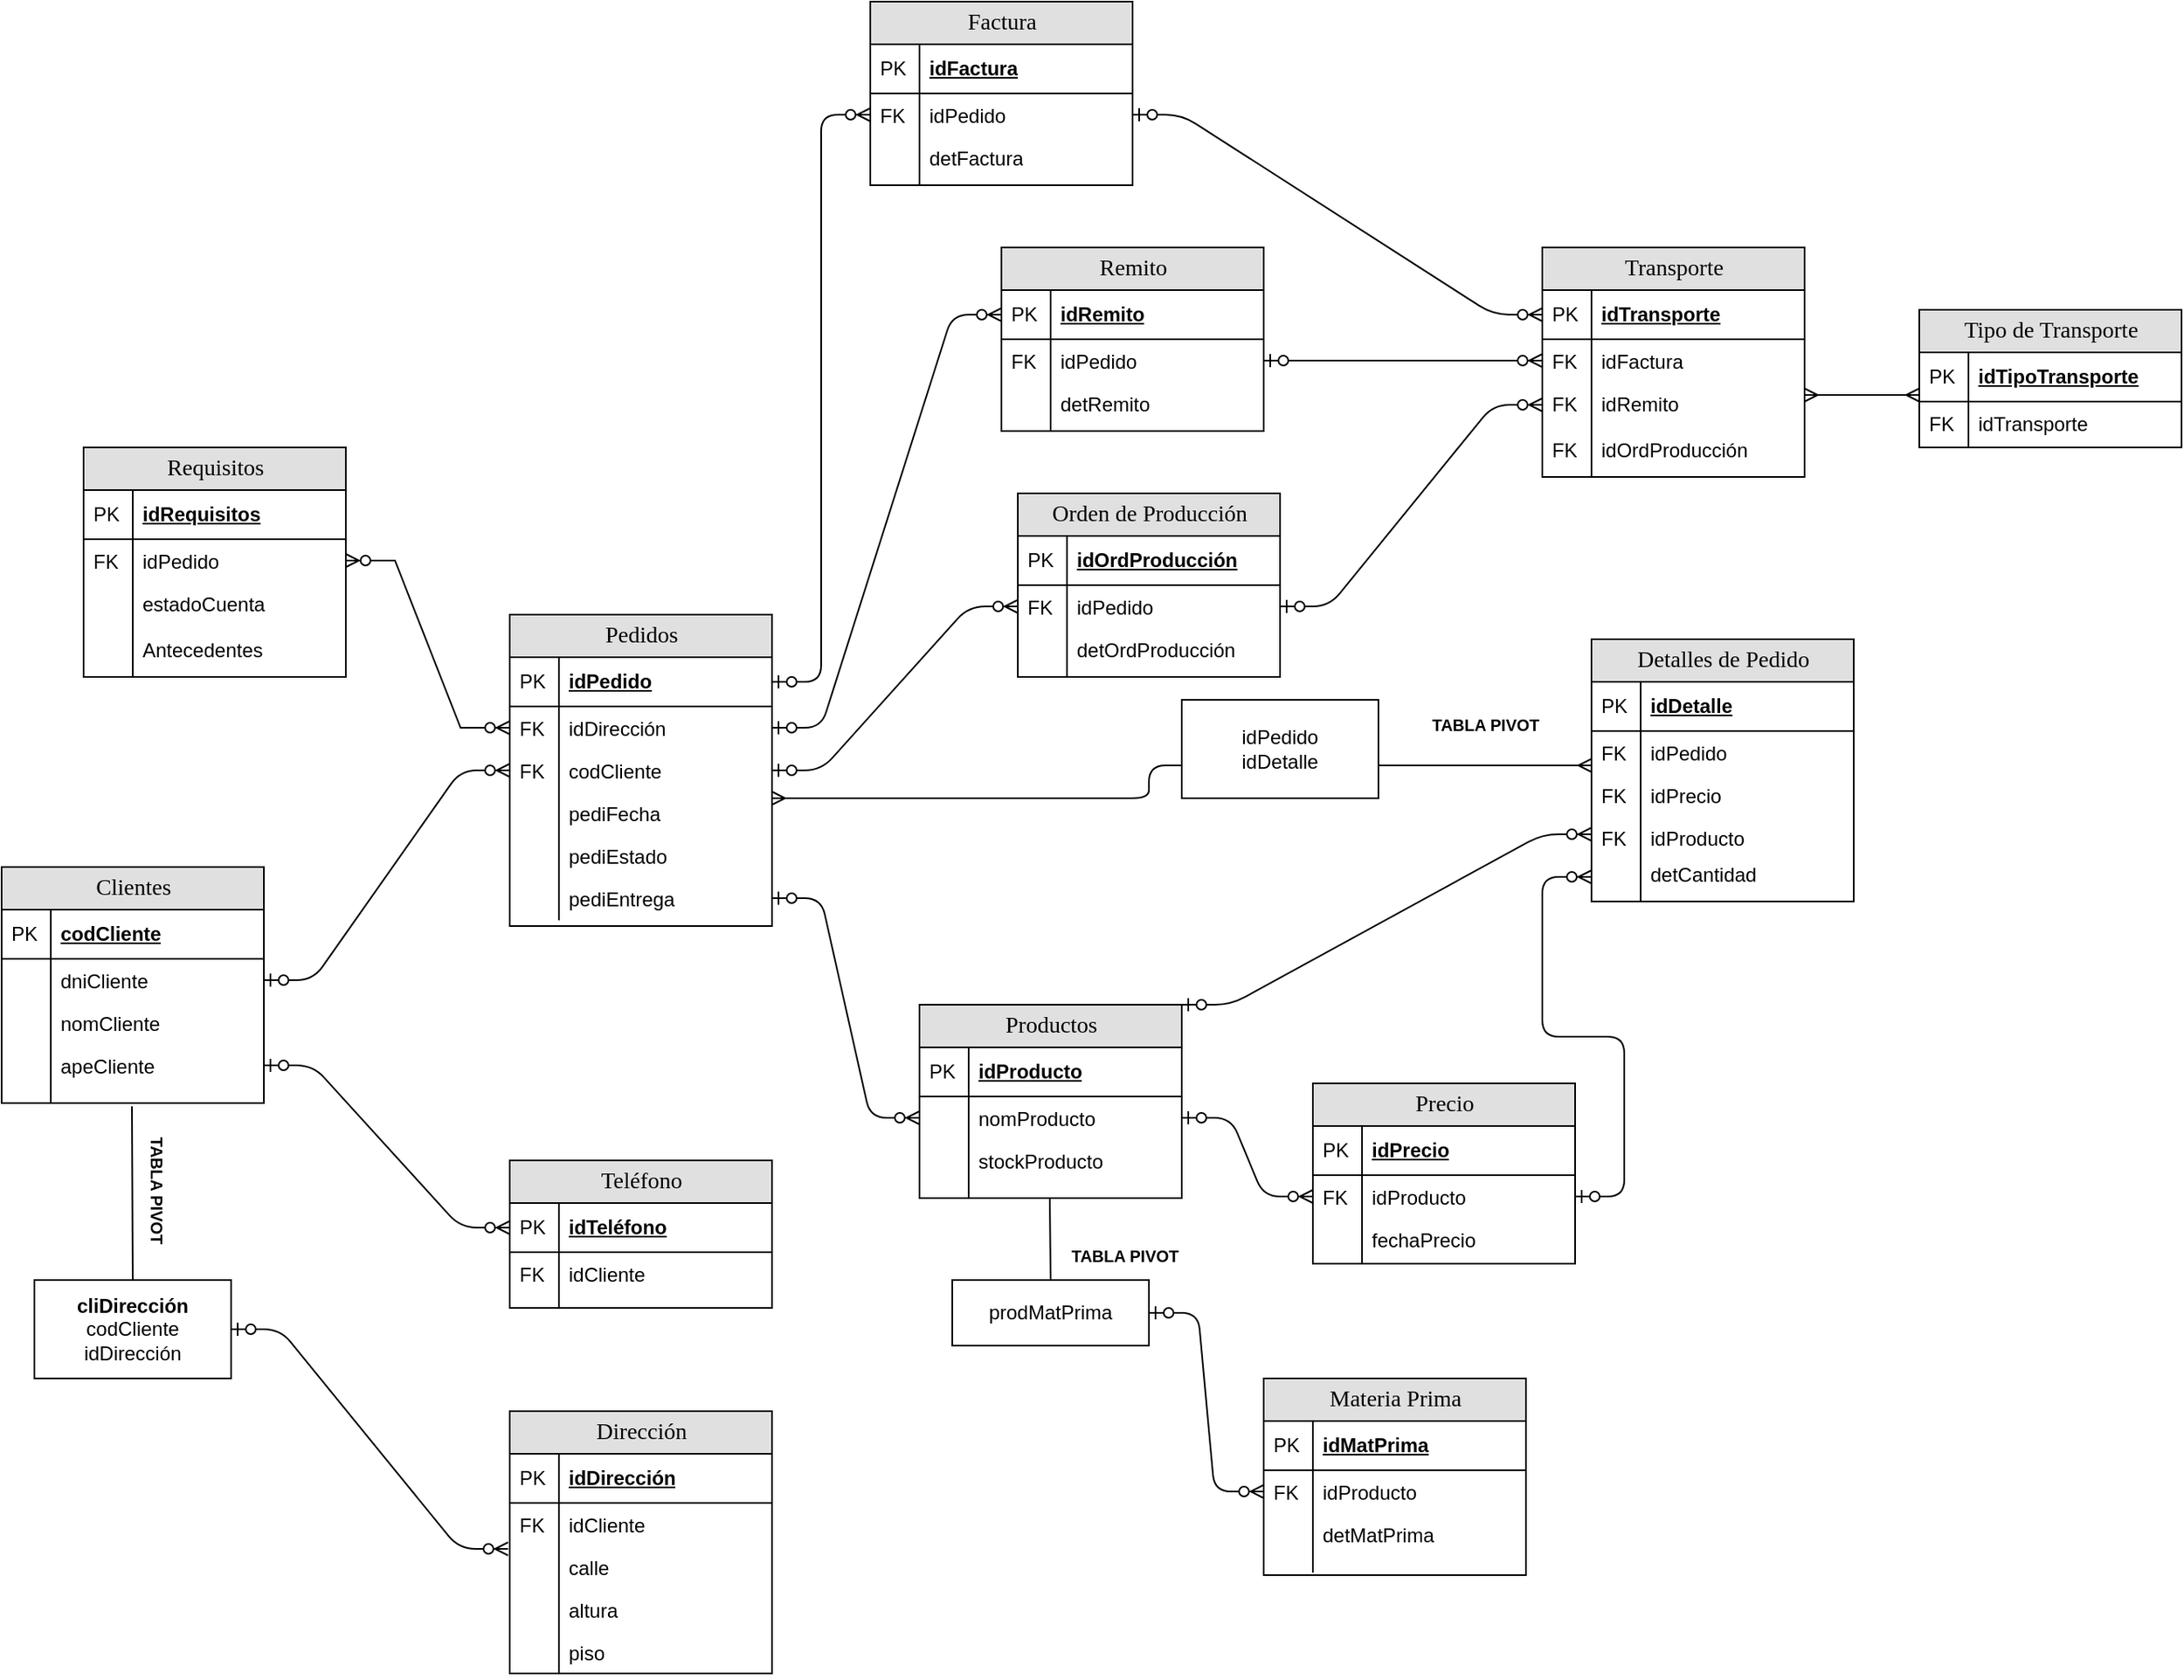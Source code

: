 <mxfile version="24.4.4" type="github">
  <diagram name="Page-1" id="e56a1550-8fbb-45ad-956c-1786394a9013">
    <mxGraphModel dx="1341" dy="1562" grid="1" gridSize="10" guides="1" tooltips="1" connect="1" arrows="1" fold="1" page="1" pageScale="1" pageWidth="1100" pageHeight="850" background="none" math="0" shadow="0">
      <root>
        <mxCell id="0" />
        <mxCell id="1" parent="0" />
        <mxCell id="2e49270ec7c68f3f-8" value="Detalles de Pedido" style="swimlane;html=1;fontStyle=0;childLayout=stackLayout;horizontal=1;startSize=26;fillColor=#e0e0e0;horizontalStack=0;resizeParent=1;resizeLast=0;collapsible=1;marginBottom=0;swimlaneFillColor=#ffffff;align=center;rounded=0;shadow=0;comic=0;labelBackgroundColor=none;strokeWidth=1;fontFamily=Verdana;fontSize=14;swimlaneLine=1;" parent="1" vertex="1">
          <mxGeometry x="1000" y="219" width="160" height="160" as="geometry" />
        </mxCell>
        <mxCell id="2e49270ec7c68f3f-9" value="idDetalle" style="shape=partialRectangle;top=0;left=0;right=0;bottom=1;html=1;align=left;verticalAlign=middle;fillColor=none;spacingLeft=34;spacingRight=4;whiteSpace=wrap;overflow=hidden;rotatable=0;points=[[0,0.5],[1,0.5]];portConstraint=eastwest;dropTarget=0;fontStyle=5;" parent="2e49270ec7c68f3f-8" vertex="1">
          <mxGeometry y="26" width="160" height="30" as="geometry" />
        </mxCell>
        <mxCell id="2e49270ec7c68f3f-10" value="PK" style="shape=partialRectangle;top=0;left=0;bottom=0;html=1;fillColor=none;align=left;verticalAlign=middle;spacingLeft=4;spacingRight=4;whiteSpace=wrap;overflow=hidden;rotatable=0;points=[];portConstraint=eastwest;part=1;" parent="2e49270ec7c68f3f-9" vertex="1" connectable="0">
          <mxGeometry width="30" height="30" as="geometry" />
        </mxCell>
        <mxCell id="2e49270ec7c68f3f-11" value="idPedido" style="shape=partialRectangle;top=0;left=0;right=0;bottom=0;html=1;align=left;verticalAlign=top;fillColor=none;spacingLeft=34;spacingRight=4;whiteSpace=wrap;overflow=hidden;rotatable=0;points=[[0,0.5],[1,0.5]];portConstraint=eastwest;dropTarget=0;" parent="2e49270ec7c68f3f-8" vertex="1">
          <mxGeometry y="56" width="160" height="26" as="geometry" />
        </mxCell>
        <mxCell id="2e49270ec7c68f3f-12" value="FK" style="shape=partialRectangle;top=0;left=0;bottom=0;html=1;fillColor=none;align=left;verticalAlign=top;spacingLeft=4;spacingRight=4;whiteSpace=wrap;overflow=hidden;rotatable=0;points=[];portConstraint=eastwest;part=1;" parent="2e49270ec7c68f3f-11" vertex="1" connectable="0">
          <mxGeometry width="30" height="26" as="geometry" />
        </mxCell>
        <mxCell id="2e49270ec7c68f3f-13" value="idPrecio" style="shape=partialRectangle;top=0;left=0;right=0;bottom=0;html=1;align=left;verticalAlign=top;fillColor=none;spacingLeft=34;spacingRight=4;whiteSpace=wrap;overflow=hidden;rotatable=0;points=[[0,0.5],[1,0.5]];portConstraint=eastwest;dropTarget=0;" parent="2e49270ec7c68f3f-8" vertex="1">
          <mxGeometry y="82" width="160" height="26" as="geometry" />
        </mxCell>
        <mxCell id="2e49270ec7c68f3f-14" value="FK" style="shape=partialRectangle;top=0;left=0;bottom=0;html=1;fillColor=none;align=left;verticalAlign=top;spacingLeft=4;spacingRight=4;whiteSpace=wrap;overflow=hidden;rotatable=0;points=[];portConstraint=eastwest;part=1;" parent="2e49270ec7c68f3f-13" vertex="1" connectable="0">
          <mxGeometry width="30" height="26" as="geometry" />
        </mxCell>
        <mxCell id="2e49270ec7c68f3f-15" value="idProducto" style="shape=partialRectangle;top=0;left=0;right=0;bottom=0;html=1;align=left;verticalAlign=top;fillColor=none;spacingLeft=34;spacingRight=4;whiteSpace=wrap;overflow=hidden;rotatable=0;points=[[0,0.5],[1,0.5]];portConstraint=eastwest;dropTarget=0;" parent="2e49270ec7c68f3f-8" vertex="1">
          <mxGeometry y="108" width="160" height="22" as="geometry" />
        </mxCell>
        <mxCell id="2e49270ec7c68f3f-16" value="FK" style="shape=partialRectangle;top=0;left=0;bottom=0;html=1;fillColor=none;align=left;verticalAlign=top;spacingLeft=4;spacingRight=4;whiteSpace=wrap;overflow=hidden;rotatable=0;points=[];portConstraint=eastwest;part=1;" parent="2e49270ec7c68f3f-15" vertex="1" connectable="0">
          <mxGeometry width="30" height="22" as="geometry" />
        </mxCell>
        <mxCell id="2e49270ec7c68f3f-17" value="detCantidad" style="shape=partialRectangle;top=0;left=0;right=0;bottom=0;html=1;align=left;verticalAlign=top;fillColor=none;spacingLeft=34;spacingRight=4;whiteSpace=wrap;overflow=hidden;rotatable=0;points=[[0,0.5],[1,0.5]];portConstraint=eastwest;dropTarget=0;" parent="2e49270ec7c68f3f-8" vertex="1">
          <mxGeometry y="130" width="160" height="30" as="geometry" />
        </mxCell>
        <mxCell id="2e49270ec7c68f3f-18" value="" style="shape=partialRectangle;top=0;left=0;bottom=0;html=1;fillColor=none;align=left;verticalAlign=top;spacingLeft=4;spacingRight=4;whiteSpace=wrap;overflow=hidden;rotatable=0;points=[];portConstraint=eastwest;part=1;" parent="2e49270ec7c68f3f-17" vertex="1" connectable="0">
          <mxGeometry width="30" height="30" as="geometry" />
        </mxCell>
        <mxCell id="2e49270ec7c68f3f-19" value="Materia Prima" style="swimlane;html=1;fontStyle=0;childLayout=stackLayout;horizontal=1;startSize=26;fillColor=#e0e0e0;horizontalStack=0;resizeParent=1;resizeLast=0;collapsible=1;marginBottom=0;swimlaneFillColor=#ffffff;align=center;rounded=0;shadow=0;comic=0;labelBackgroundColor=none;strokeWidth=1;fontFamily=Verdana;fontSize=14" parent="1" vertex="1">
          <mxGeometry x="800" y="670" width="160" height="120" as="geometry" />
        </mxCell>
        <mxCell id="2e49270ec7c68f3f-20" value="idMatPrima" style="shape=partialRectangle;top=0;left=0;right=0;bottom=1;html=1;align=left;verticalAlign=middle;fillColor=none;spacingLeft=34;spacingRight=4;whiteSpace=wrap;overflow=hidden;rotatable=0;points=[[0,0.5],[1,0.5]];portConstraint=eastwest;dropTarget=0;fontStyle=5;" parent="2e49270ec7c68f3f-19" vertex="1">
          <mxGeometry y="26" width="160" height="30" as="geometry" />
        </mxCell>
        <mxCell id="2e49270ec7c68f3f-21" value="PK" style="shape=partialRectangle;top=0;left=0;bottom=0;html=1;fillColor=none;align=left;verticalAlign=middle;spacingLeft=4;spacingRight=4;whiteSpace=wrap;overflow=hidden;rotatable=0;points=[];portConstraint=eastwest;part=1;" parent="2e49270ec7c68f3f-20" vertex="1" connectable="0">
          <mxGeometry width="30" height="30" as="geometry" />
        </mxCell>
        <mxCell id="2e49270ec7c68f3f-22" value="idProducto" style="shape=partialRectangle;top=0;left=0;right=0;bottom=0;html=1;align=left;verticalAlign=top;fillColor=none;spacingLeft=34;spacingRight=4;whiteSpace=wrap;overflow=hidden;rotatable=0;points=[[0,0.5],[1,0.5]];portConstraint=eastwest;dropTarget=0;" parent="2e49270ec7c68f3f-19" vertex="1">
          <mxGeometry y="56" width="160" height="26" as="geometry" />
        </mxCell>
        <mxCell id="2e49270ec7c68f3f-23" value="FK" style="shape=partialRectangle;top=0;left=0;bottom=0;html=1;fillColor=none;align=left;verticalAlign=top;spacingLeft=4;spacingRight=4;whiteSpace=wrap;overflow=hidden;rotatable=0;points=[];portConstraint=eastwest;part=1;" parent="2e49270ec7c68f3f-22" vertex="1" connectable="0">
          <mxGeometry width="30" height="26" as="geometry" />
        </mxCell>
        <mxCell id="2e49270ec7c68f3f-24" value="detMatPrima" style="shape=partialRectangle;top=0;left=0;right=0;bottom=0;html=1;align=left;verticalAlign=top;fillColor=none;spacingLeft=34;spacingRight=4;whiteSpace=wrap;overflow=hidden;rotatable=0;points=[[0,0.5],[1,0.5]];portConstraint=eastwest;dropTarget=0;" parent="2e49270ec7c68f3f-19" vertex="1">
          <mxGeometry y="82" width="160" height="26" as="geometry" />
        </mxCell>
        <mxCell id="2e49270ec7c68f3f-25" value="" style="shape=partialRectangle;top=0;left=0;bottom=0;html=1;fillColor=none;align=left;verticalAlign=top;spacingLeft=4;spacingRight=4;whiteSpace=wrap;overflow=hidden;rotatable=0;points=[];portConstraint=eastwest;part=1;" parent="2e49270ec7c68f3f-24" vertex="1" connectable="0">
          <mxGeometry width="30" height="26" as="geometry" />
        </mxCell>
        <mxCell id="2e49270ec7c68f3f-28" value="" style="shape=partialRectangle;top=0;left=0;right=0;bottom=0;html=1;align=left;verticalAlign=top;fillColor=none;spacingLeft=34;spacingRight=4;whiteSpace=wrap;overflow=hidden;rotatable=0;points=[[0,0.5],[1,0.5]];portConstraint=eastwest;dropTarget=0;" parent="2e49270ec7c68f3f-19" vertex="1">
          <mxGeometry y="108" width="160" height="10" as="geometry" />
        </mxCell>
        <mxCell id="2e49270ec7c68f3f-29" value="" style="shape=partialRectangle;top=0;left=0;bottom=0;html=1;fillColor=none;align=left;verticalAlign=top;spacingLeft=4;spacingRight=4;whiteSpace=wrap;overflow=hidden;rotatable=0;points=[];portConstraint=eastwest;part=1;" parent="2e49270ec7c68f3f-28" vertex="1" connectable="0">
          <mxGeometry width="30" height="10" as="geometry" />
        </mxCell>
        <mxCell id="2e49270ec7c68f3f-30" value="Productos" style="swimlane;html=1;fontStyle=0;childLayout=stackLayout;horizontal=1;startSize=26;fillColor=#e0e0e0;horizontalStack=0;resizeParent=1;resizeLast=0;collapsible=1;marginBottom=0;swimlaneFillColor=#ffffff;align=center;rounded=0;shadow=0;comic=0;labelBackgroundColor=none;strokeWidth=1;fontFamily=Verdana;fontSize=14" parent="1" vertex="1">
          <mxGeometry x="590" y="442" width="160" height="118" as="geometry" />
        </mxCell>
        <mxCell id="2e49270ec7c68f3f-31" value="idProducto" style="shape=partialRectangle;top=0;left=0;right=0;bottom=1;html=1;align=left;verticalAlign=middle;fillColor=none;spacingLeft=34;spacingRight=4;whiteSpace=wrap;overflow=hidden;rotatable=0;points=[[0,0.5],[1,0.5]];portConstraint=eastwest;dropTarget=0;fontStyle=5;" parent="2e49270ec7c68f3f-30" vertex="1">
          <mxGeometry y="26" width="160" height="30" as="geometry" />
        </mxCell>
        <mxCell id="2e49270ec7c68f3f-32" value="PK" style="shape=partialRectangle;top=0;left=0;bottom=0;html=1;fillColor=none;align=left;verticalAlign=middle;spacingLeft=4;spacingRight=4;whiteSpace=wrap;overflow=hidden;rotatable=0;points=[];portConstraint=eastwest;part=1;" parent="2e49270ec7c68f3f-31" vertex="1" connectable="0">
          <mxGeometry width="30" height="30" as="geometry" />
        </mxCell>
        <mxCell id="2e49270ec7c68f3f-33" value="nomProducto" style="shape=partialRectangle;top=0;left=0;right=0;bottom=0;html=1;align=left;verticalAlign=top;fillColor=none;spacingLeft=34;spacingRight=4;whiteSpace=wrap;overflow=hidden;rotatable=0;points=[[0,0.5],[1,0.5]];portConstraint=eastwest;dropTarget=0;" parent="2e49270ec7c68f3f-30" vertex="1">
          <mxGeometry y="56" width="160" height="26" as="geometry" />
        </mxCell>
        <mxCell id="2e49270ec7c68f3f-34" value="" style="shape=partialRectangle;top=0;left=0;bottom=0;html=1;fillColor=none;align=left;verticalAlign=top;spacingLeft=4;spacingRight=4;whiteSpace=wrap;overflow=hidden;rotatable=0;points=[];portConstraint=eastwest;part=1;" parent="2e49270ec7c68f3f-33" vertex="1" connectable="0">
          <mxGeometry width="30" height="26" as="geometry" />
        </mxCell>
        <mxCell id="2e49270ec7c68f3f-35" value="stockProducto" style="shape=partialRectangle;top=0;left=0;right=0;bottom=0;html=1;align=left;verticalAlign=top;fillColor=none;spacingLeft=34;spacingRight=4;whiteSpace=wrap;overflow=hidden;rotatable=0;points=[[0,0.5],[1,0.5]];portConstraint=eastwest;dropTarget=0;" parent="2e49270ec7c68f3f-30" vertex="1">
          <mxGeometry y="82" width="160" height="26" as="geometry" />
        </mxCell>
        <mxCell id="2e49270ec7c68f3f-36" value="" style="shape=partialRectangle;top=0;left=0;bottom=0;html=1;fillColor=none;align=left;verticalAlign=top;spacingLeft=4;spacingRight=4;whiteSpace=wrap;overflow=hidden;rotatable=0;points=[];portConstraint=eastwest;part=1;" parent="2e49270ec7c68f3f-35" vertex="1" connectable="0">
          <mxGeometry width="30" height="26" as="geometry" />
        </mxCell>
        <mxCell id="2e49270ec7c68f3f-39" value="" style="shape=partialRectangle;top=0;left=0;right=0;bottom=0;html=1;align=left;verticalAlign=top;fillColor=none;spacingLeft=34;spacingRight=4;whiteSpace=wrap;overflow=hidden;rotatable=0;points=[[0,0.5],[1,0.5]];portConstraint=eastwest;dropTarget=0;" parent="2e49270ec7c68f3f-30" vertex="1">
          <mxGeometry y="108" width="160" height="10" as="geometry" />
        </mxCell>
        <mxCell id="2e49270ec7c68f3f-40" value="" style="shape=partialRectangle;top=0;left=0;bottom=0;html=1;fillColor=none;align=left;verticalAlign=top;spacingLeft=4;spacingRight=4;whiteSpace=wrap;overflow=hidden;rotatable=0;points=[];portConstraint=eastwest;part=1;" parent="2e49270ec7c68f3f-39" vertex="1" connectable="0">
          <mxGeometry width="30" height="10" as="geometry" />
        </mxCell>
        <mxCell id="2e49270ec7c68f3f-57" value="" style="edgeStyle=orthogonalEdgeStyle;html=1;endArrow=ERmany;startArrow=ERmany;labelBackgroundColor=none;fontFamily=Verdana;fontSize=14;" parent="1" edge="1">
          <mxGeometry width="100" height="100" relative="1" as="geometry">
            <mxPoint x="1000" y="296.0" as="sourcePoint" />
            <mxPoint x="500" y="316.0" as="targetPoint" />
            <Array as="points">
              <mxPoint x="730" y="296" />
              <mxPoint x="730" y="316" />
            </Array>
          </mxGeometry>
        </mxCell>
        <mxCell id="2e49270ec7c68f3f-63" value="" style="edgeStyle=entityRelationEdgeStyle;html=1;endArrow=ERzeroToMany;startArrow=ERzeroToOne;labelBackgroundColor=none;fontFamily=Verdana;fontSize=14;" parent="1" source="c97acvkZ46rpXqHJxyjo-20" target="c97acvkZ46rpXqHJxyjo-70" edge="1">
          <mxGeometry width="100" height="100" relative="1" as="geometry">
            <mxPoint x="520" y="170" as="sourcePoint" />
            <mxPoint x="660" y="11.0" as="targetPoint" />
          </mxGeometry>
        </mxCell>
        <mxCell id="2e49270ec7c68f3f-79" value="" style="edgeStyle=entityRelationEdgeStyle;html=1;endArrow=ERzeroToMany;startArrow=ERzeroToOne;labelBackgroundColor=none;fontFamily=Verdana;fontSize=14;" parent="1" source="2e49270ec7c68f3f-33" target="c97acvkZ46rpXqHJxyjo-58" edge="1">
          <mxGeometry width="100" height="100" relative="1" as="geometry">
            <mxPoint x="1180" y="539" as="sourcePoint" />
            <mxPoint x="840" y="571" as="targetPoint" />
          </mxGeometry>
        </mxCell>
        <mxCell id="2e49270ec7c68f3f-80" value="Clientes" style="swimlane;html=1;fontStyle=0;childLayout=stackLayout;horizontal=1;startSize=26;fillColor=#e0e0e0;horizontalStack=0;resizeParent=1;resizeLast=0;collapsible=1;marginBottom=0;swimlaneFillColor=#ffffff;align=center;rounded=0;shadow=0;comic=0;labelBackgroundColor=none;strokeWidth=1;fontFamily=Verdana;fontSize=14" parent="1" vertex="1">
          <mxGeometry x="30" y="358" width="160" height="144" as="geometry" />
        </mxCell>
        <mxCell id="2e49270ec7c68f3f-81" value="codCliente" style="shape=partialRectangle;top=0;left=0;right=0;bottom=1;html=1;align=left;verticalAlign=middle;fillColor=none;spacingLeft=34;spacingRight=4;whiteSpace=wrap;overflow=hidden;rotatable=0;points=[[0,0.5],[1,0.5]];portConstraint=eastwest;dropTarget=0;fontStyle=5;" parent="2e49270ec7c68f3f-80" vertex="1">
          <mxGeometry y="26" width="160" height="30" as="geometry" />
        </mxCell>
        <mxCell id="2e49270ec7c68f3f-82" value="PK" style="shape=partialRectangle;top=0;left=0;bottom=0;html=1;fillColor=none;align=left;verticalAlign=middle;spacingLeft=4;spacingRight=4;whiteSpace=wrap;overflow=hidden;rotatable=0;points=[];portConstraint=eastwest;part=1;" parent="2e49270ec7c68f3f-81" vertex="1" connectable="0">
          <mxGeometry width="30" height="30" as="geometry" />
        </mxCell>
        <mxCell id="2e49270ec7c68f3f-83" value="dniCliente" style="shape=partialRectangle;top=0;left=0;right=0;bottom=0;html=1;align=left;verticalAlign=top;fillColor=none;spacingLeft=34;spacingRight=4;whiteSpace=wrap;overflow=hidden;rotatable=0;points=[[0,0.5],[1,0.5]];portConstraint=eastwest;dropTarget=0;" parent="2e49270ec7c68f3f-80" vertex="1">
          <mxGeometry y="56" width="160" height="26" as="geometry" />
        </mxCell>
        <mxCell id="2e49270ec7c68f3f-84" value="" style="shape=partialRectangle;top=0;left=0;bottom=0;html=1;fillColor=none;align=left;verticalAlign=top;spacingLeft=4;spacingRight=4;whiteSpace=wrap;overflow=hidden;rotatable=0;points=[];portConstraint=eastwest;part=1;" parent="2e49270ec7c68f3f-83" vertex="1" connectable="0">
          <mxGeometry width="30" height="26" as="geometry" />
        </mxCell>
        <mxCell id="2e49270ec7c68f3f-85" value="nomCliente" style="shape=partialRectangle;top=0;left=0;right=0;bottom=0;html=1;align=left;verticalAlign=top;fillColor=none;spacingLeft=34;spacingRight=4;whiteSpace=wrap;overflow=hidden;rotatable=0;points=[[0,0.5],[1,0.5]];portConstraint=eastwest;dropTarget=0;" parent="2e49270ec7c68f3f-80" vertex="1">
          <mxGeometry y="82" width="160" height="26" as="geometry" />
        </mxCell>
        <mxCell id="2e49270ec7c68f3f-86" value="" style="shape=partialRectangle;top=0;left=0;bottom=0;html=1;fillColor=none;align=left;verticalAlign=top;spacingLeft=4;spacingRight=4;whiteSpace=wrap;overflow=hidden;rotatable=0;points=[];portConstraint=eastwest;part=1;" parent="2e49270ec7c68f3f-85" vertex="1" connectable="0">
          <mxGeometry width="30" height="26" as="geometry" />
        </mxCell>
        <mxCell id="2e49270ec7c68f3f-87" value="apeCliente" style="shape=partialRectangle;top=0;left=0;right=0;bottom=0;html=1;align=left;verticalAlign=top;fillColor=none;spacingLeft=34;spacingRight=4;whiteSpace=wrap;overflow=hidden;rotatable=0;points=[[0,0.5],[1,0.5]];portConstraint=eastwest;dropTarget=0;" parent="2e49270ec7c68f3f-80" vertex="1">
          <mxGeometry y="108" width="160" height="26" as="geometry" />
        </mxCell>
        <mxCell id="2e49270ec7c68f3f-88" value="" style="shape=partialRectangle;top=0;left=0;bottom=0;html=1;fillColor=none;align=left;verticalAlign=top;spacingLeft=4;spacingRight=4;whiteSpace=wrap;overflow=hidden;rotatable=0;points=[];portConstraint=eastwest;part=1;" parent="2e49270ec7c68f3f-87" vertex="1" connectable="0">
          <mxGeometry width="30" height="26" as="geometry" />
        </mxCell>
        <mxCell id="2e49270ec7c68f3f-89" value="" style="shape=partialRectangle;top=0;left=0;right=0;bottom=0;html=1;align=left;verticalAlign=top;fillColor=none;spacingLeft=34;spacingRight=4;whiteSpace=wrap;overflow=hidden;rotatable=0;points=[[0,0.5],[1,0.5]];portConstraint=eastwest;dropTarget=0;" parent="2e49270ec7c68f3f-80" vertex="1">
          <mxGeometry y="134" width="160" height="10" as="geometry" />
        </mxCell>
        <mxCell id="2e49270ec7c68f3f-90" value="" style="shape=partialRectangle;top=0;left=0;bottom=0;html=1;fillColor=none;align=left;verticalAlign=top;spacingLeft=4;spacingRight=4;whiteSpace=wrap;overflow=hidden;rotatable=0;points=[];portConstraint=eastwest;part=1;" parent="2e49270ec7c68f3f-89" vertex="1" connectable="0">
          <mxGeometry width="30" height="10" as="geometry" />
        </mxCell>
        <mxCell id="c97acvkZ46rpXqHJxyjo-1" value="&lt;div&gt;&lt;b&gt;cliDirección&lt;/b&gt;&lt;/div&gt;&lt;div&gt;codCliente&lt;/div&gt;&lt;div&gt;idDirección&lt;/div&gt;" style="rounded=0;whiteSpace=wrap;html=1;" vertex="1" parent="1">
          <mxGeometry x="50" y="610" width="120" height="60" as="geometry" />
        </mxCell>
        <mxCell id="c97acvkZ46rpXqHJxyjo-2" value="" style="endArrow=none;html=1;rounded=0;exitX=0.5;exitY=0;exitDx=0;exitDy=0;" edge="1" parent="1" source="c97acvkZ46rpXqHJxyjo-1">
          <mxGeometry width="50" height="50" relative="1" as="geometry">
            <mxPoint x="109.5" y="576" as="sourcePoint" />
            <mxPoint x="109.5" y="504" as="targetPoint" />
          </mxGeometry>
        </mxCell>
        <mxCell id="c97acvkZ46rpXqHJxyjo-3" value="&lt;font size=&quot;1&quot;&gt;&lt;b&gt;&lt;font style=&quot;font-size: 10px;&quot;&gt;TABLA PIVOT&lt;/font&gt;&lt;/b&gt;&lt;/font&gt;" style="text;html=1;align=center;verticalAlign=middle;resizable=0;points=[];autosize=1;strokeColor=none;fillColor=none;rotation=90;" vertex="1" parent="1">
          <mxGeometry x="80" y="540" width="90" height="30" as="geometry" />
        </mxCell>
        <mxCell id="c97acvkZ46rpXqHJxyjo-5" value="Dirección" style="swimlane;html=1;fontStyle=0;childLayout=stackLayout;horizontal=1;startSize=26;fillColor=#e0e0e0;horizontalStack=0;resizeParent=1;resizeLast=0;collapsible=1;marginBottom=0;swimlaneFillColor=#ffffff;align=center;rounded=0;shadow=0;comic=0;labelBackgroundColor=none;strokeWidth=1;fontFamily=Verdana;fontSize=14" vertex="1" parent="1">
          <mxGeometry x="340" y="690" width="160" height="160" as="geometry" />
        </mxCell>
        <mxCell id="c97acvkZ46rpXqHJxyjo-6" value="idDirección" style="shape=partialRectangle;top=0;left=0;right=0;bottom=1;html=1;align=left;verticalAlign=middle;fillColor=none;spacingLeft=34;spacingRight=4;whiteSpace=wrap;overflow=hidden;rotatable=0;points=[[0,0.5],[1,0.5]];portConstraint=eastwest;dropTarget=0;fontStyle=5;" vertex="1" parent="c97acvkZ46rpXqHJxyjo-5">
          <mxGeometry y="26" width="160" height="30" as="geometry" />
        </mxCell>
        <mxCell id="c97acvkZ46rpXqHJxyjo-7" value="PK" style="shape=partialRectangle;top=0;left=0;bottom=0;html=1;fillColor=none;align=left;verticalAlign=middle;spacingLeft=4;spacingRight=4;whiteSpace=wrap;overflow=hidden;rotatable=0;points=[];portConstraint=eastwest;part=1;" vertex="1" connectable="0" parent="c97acvkZ46rpXqHJxyjo-6">
          <mxGeometry width="30" height="30" as="geometry" />
        </mxCell>
        <mxCell id="c97acvkZ46rpXqHJxyjo-8" value="idCliente" style="shape=partialRectangle;top=0;left=0;right=0;bottom=0;html=1;align=left;verticalAlign=top;fillColor=none;spacingLeft=34;spacingRight=4;whiteSpace=wrap;overflow=hidden;rotatable=0;points=[[0,0.5],[1,0.5]];portConstraint=eastwest;dropTarget=0;" vertex="1" parent="c97acvkZ46rpXqHJxyjo-5">
          <mxGeometry y="56" width="160" height="26" as="geometry" />
        </mxCell>
        <mxCell id="c97acvkZ46rpXqHJxyjo-9" value="FK" style="shape=partialRectangle;top=0;left=0;bottom=0;html=1;fillColor=none;align=left;verticalAlign=top;spacingLeft=4;spacingRight=4;whiteSpace=wrap;overflow=hidden;rotatable=0;points=[];portConstraint=eastwest;part=1;" vertex="1" connectable="0" parent="c97acvkZ46rpXqHJxyjo-8">
          <mxGeometry width="30" height="26" as="geometry" />
        </mxCell>
        <mxCell id="c97acvkZ46rpXqHJxyjo-10" value="calle" style="shape=partialRectangle;top=0;left=0;right=0;bottom=0;html=1;align=left;verticalAlign=top;fillColor=none;spacingLeft=34;spacingRight=4;whiteSpace=wrap;overflow=hidden;rotatable=0;points=[[0,0.5],[1,0.5]];portConstraint=eastwest;dropTarget=0;" vertex="1" parent="c97acvkZ46rpXqHJxyjo-5">
          <mxGeometry y="82" width="160" height="26" as="geometry" />
        </mxCell>
        <mxCell id="c97acvkZ46rpXqHJxyjo-11" value="" style="shape=partialRectangle;top=0;left=0;bottom=0;html=1;fillColor=none;align=left;verticalAlign=top;spacingLeft=4;spacingRight=4;whiteSpace=wrap;overflow=hidden;rotatable=0;points=[];portConstraint=eastwest;part=1;" vertex="1" connectable="0" parent="c97acvkZ46rpXqHJxyjo-10">
          <mxGeometry width="30" height="26" as="geometry" />
        </mxCell>
        <mxCell id="c97acvkZ46rpXqHJxyjo-12" value="altura" style="shape=partialRectangle;top=0;left=0;right=0;bottom=0;html=1;align=left;verticalAlign=top;fillColor=none;spacingLeft=34;spacingRight=4;whiteSpace=wrap;overflow=hidden;rotatable=0;points=[[0,0.5],[1,0.5]];portConstraint=eastwest;dropTarget=0;" vertex="1" parent="c97acvkZ46rpXqHJxyjo-5">
          <mxGeometry y="108" width="160" height="26" as="geometry" />
        </mxCell>
        <mxCell id="c97acvkZ46rpXqHJxyjo-13" value="" style="shape=partialRectangle;top=0;left=0;bottom=0;html=1;fillColor=none;align=left;verticalAlign=top;spacingLeft=4;spacingRight=4;whiteSpace=wrap;overflow=hidden;rotatable=0;points=[];portConstraint=eastwest;part=1;" vertex="1" connectable="0" parent="c97acvkZ46rpXqHJxyjo-12">
          <mxGeometry width="30" height="26" as="geometry" />
        </mxCell>
        <mxCell id="c97acvkZ46rpXqHJxyjo-14" value="piso" style="shape=partialRectangle;top=0;left=0;right=0;bottom=0;html=1;align=left;verticalAlign=top;fillColor=none;spacingLeft=34;spacingRight=4;whiteSpace=wrap;overflow=hidden;rotatable=0;points=[[0,0.5],[1,0.5]];portConstraint=eastwest;dropTarget=0;" vertex="1" parent="c97acvkZ46rpXqHJxyjo-5">
          <mxGeometry y="134" width="160" height="26" as="geometry" />
        </mxCell>
        <mxCell id="c97acvkZ46rpXqHJxyjo-15" value="" style="shape=partialRectangle;top=0;left=0;bottom=0;html=1;fillColor=none;align=left;verticalAlign=top;spacingLeft=4;spacingRight=4;whiteSpace=wrap;overflow=hidden;rotatable=0;points=[];portConstraint=eastwest;part=1;" vertex="1" connectable="0" parent="c97acvkZ46rpXqHJxyjo-14">
          <mxGeometry width="30" height="26" as="geometry" />
        </mxCell>
        <mxCell id="c97acvkZ46rpXqHJxyjo-16" value="" style="edgeStyle=entityRelationEdgeStyle;html=1;endArrow=ERzeroToMany;startArrow=ERzeroToOne;labelBackgroundColor=none;fontFamily=Verdana;fontSize=14;exitX=1;exitY=0.5;entryX=-0.006;entryY=0.077;entryDx=0;entryDy=0;entryPerimeter=0;exitDx=0;exitDy=0;" edge="1" parent="1" source="c97acvkZ46rpXqHJxyjo-1" target="c97acvkZ46rpXqHJxyjo-10">
          <mxGeometry width="100" height="100" relative="1" as="geometry">
            <mxPoint x="170" y="600" as="sourcePoint" />
            <mxPoint x="210" y="845" as="targetPoint" />
          </mxGeometry>
        </mxCell>
        <mxCell id="c97acvkZ46rpXqHJxyjo-17" value="" style="edgeStyle=entityRelationEdgeStyle;html=1;endArrow=ERzeroToMany;startArrow=ERzeroToOne;labelBackgroundColor=none;fontFamily=Verdana;fontSize=14;exitX=1;exitY=0.5;exitDx=0;exitDy=0;" edge="1" parent="1" source="2e49270ec7c68f3f-87" target="c97acvkZ46rpXqHJxyjo-38">
          <mxGeometry width="100" height="100" relative="1" as="geometry">
            <mxPoint x="100" y="180" as="sourcePoint" />
            <mxPoint x="310" y="621" as="targetPoint" />
          </mxGeometry>
        </mxCell>
        <mxCell id="c97acvkZ46rpXqHJxyjo-18" value="" style="edgeStyle=entityRelationEdgeStyle;html=1;endArrow=ERzeroToMany;startArrow=ERzeroToOne;labelBackgroundColor=none;fontFamily=Verdana;fontSize=14;" edge="1" parent="1" source="2e49270ec7c68f3f-83" target="c97acvkZ46rpXqHJxyjo-24">
          <mxGeometry width="100" height="100" relative="1" as="geometry">
            <mxPoint x="190" y="448" as="sourcePoint" />
            <mxPoint x="370" y="381" as="targetPoint" />
          </mxGeometry>
        </mxCell>
        <mxCell id="c97acvkZ46rpXqHJxyjo-19" value="Pedidos" style="swimlane;html=1;fontStyle=0;childLayout=stackLayout;horizontal=1;startSize=26;fillColor=#e0e0e0;horizontalStack=0;resizeParent=1;resizeLast=0;collapsible=1;marginBottom=0;swimlaneFillColor=#ffffff;align=center;rounded=0;shadow=0;comic=0;labelBackgroundColor=none;strokeWidth=1;fontFamily=Verdana;fontSize=14" vertex="1" parent="1">
          <mxGeometry x="340" y="204" width="160" height="190" as="geometry" />
        </mxCell>
        <mxCell id="c97acvkZ46rpXqHJxyjo-20" value="idPedido" style="shape=partialRectangle;top=0;left=0;right=0;bottom=1;html=1;align=left;verticalAlign=middle;fillColor=none;spacingLeft=34;spacingRight=4;whiteSpace=wrap;overflow=hidden;rotatable=0;points=[[0,0.5],[1,0.5]];portConstraint=eastwest;dropTarget=0;fontStyle=5;" vertex="1" parent="c97acvkZ46rpXqHJxyjo-19">
          <mxGeometry y="26" width="160" height="30" as="geometry" />
        </mxCell>
        <mxCell id="c97acvkZ46rpXqHJxyjo-21" value="PK" style="shape=partialRectangle;top=0;left=0;bottom=0;html=1;fillColor=none;align=left;verticalAlign=middle;spacingLeft=4;spacingRight=4;whiteSpace=wrap;overflow=hidden;rotatable=0;points=[];portConstraint=eastwest;part=1;" vertex="1" connectable="0" parent="c97acvkZ46rpXqHJxyjo-20">
          <mxGeometry width="30" height="30" as="geometry" />
        </mxCell>
        <mxCell id="c97acvkZ46rpXqHJxyjo-22" value="idDirección" style="shape=partialRectangle;top=0;left=0;right=0;bottom=0;html=1;align=left;verticalAlign=top;fillColor=none;spacingLeft=34;spacingRight=4;whiteSpace=wrap;overflow=hidden;rotatable=0;points=[[0,0.5],[1,0.5]];portConstraint=eastwest;dropTarget=0;" vertex="1" parent="c97acvkZ46rpXqHJxyjo-19">
          <mxGeometry y="56" width="160" height="26" as="geometry" />
        </mxCell>
        <mxCell id="c97acvkZ46rpXqHJxyjo-23" value="FK" style="shape=partialRectangle;top=0;left=0;bottom=0;html=1;fillColor=none;align=left;verticalAlign=top;spacingLeft=4;spacingRight=4;whiteSpace=wrap;overflow=hidden;rotatable=0;points=[];portConstraint=eastwest;part=1;" vertex="1" connectable="0" parent="c97acvkZ46rpXqHJxyjo-22">
          <mxGeometry width="30" height="26" as="geometry" />
        </mxCell>
        <mxCell id="c97acvkZ46rpXqHJxyjo-24" value="codCliente" style="shape=partialRectangle;top=0;left=0;right=0;bottom=0;html=1;align=left;verticalAlign=top;fillColor=none;spacingLeft=34;spacingRight=4;whiteSpace=wrap;overflow=hidden;rotatable=0;points=[[0,0.5],[1,0.5]];portConstraint=eastwest;dropTarget=0;" vertex="1" parent="c97acvkZ46rpXqHJxyjo-19">
          <mxGeometry y="82" width="160" height="26" as="geometry" />
        </mxCell>
        <mxCell id="c97acvkZ46rpXqHJxyjo-25" value="FK" style="shape=partialRectangle;top=0;left=0;bottom=0;html=1;fillColor=none;align=left;verticalAlign=top;spacingLeft=4;spacingRight=4;whiteSpace=wrap;overflow=hidden;rotatable=0;points=[];portConstraint=eastwest;part=1;" vertex="1" connectable="0" parent="c97acvkZ46rpXqHJxyjo-24">
          <mxGeometry width="30" height="26" as="geometry" />
        </mxCell>
        <mxCell id="c97acvkZ46rpXqHJxyjo-26" value="pediFecha" style="shape=partialRectangle;top=0;left=0;right=0;bottom=0;html=1;align=left;verticalAlign=top;fillColor=none;spacingLeft=34;spacingRight=4;whiteSpace=wrap;overflow=hidden;rotatable=0;points=[[0,0.5],[1,0.5]];portConstraint=eastwest;dropTarget=0;" vertex="1" parent="c97acvkZ46rpXqHJxyjo-19">
          <mxGeometry y="108" width="160" height="26" as="geometry" />
        </mxCell>
        <mxCell id="c97acvkZ46rpXqHJxyjo-27" value="" style="shape=partialRectangle;top=0;left=0;bottom=0;html=1;fillColor=none;align=left;verticalAlign=top;spacingLeft=4;spacingRight=4;whiteSpace=wrap;overflow=hidden;rotatable=0;points=[];portConstraint=eastwest;part=1;" vertex="1" connectable="0" parent="c97acvkZ46rpXqHJxyjo-26">
          <mxGeometry width="30" height="26" as="geometry" />
        </mxCell>
        <mxCell id="c97acvkZ46rpXqHJxyjo-28" value="pediEstado" style="shape=partialRectangle;top=0;left=0;right=0;bottom=0;html=1;align=left;verticalAlign=top;fillColor=none;spacingLeft=34;spacingRight=4;whiteSpace=wrap;overflow=hidden;rotatable=0;points=[[0,0.5],[1,0.5]];portConstraint=eastwest;dropTarget=0;" vertex="1" parent="c97acvkZ46rpXqHJxyjo-19">
          <mxGeometry y="134" width="160" height="26" as="geometry" />
        </mxCell>
        <mxCell id="c97acvkZ46rpXqHJxyjo-29" value="" style="shape=partialRectangle;top=0;left=0;bottom=0;html=1;fillColor=none;align=left;verticalAlign=top;spacingLeft=4;spacingRight=4;whiteSpace=wrap;overflow=hidden;rotatable=0;points=[];portConstraint=eastwest;part=1;" vertex="1" connectable="0" parent="c97acvkZ46rpXqHJxyjo-28">
          <mxGeometry width="30" height="26.0" as="geometry" />
        </mxCell>
        <mxCell id="c97acvkZ46rpXqHJxyjo-34" value="pediEntrega" style="shape=partialRectangle;top=0;left=0;right=0;bottom=0;html=1;align=left;verticalAlign=top;fillColor=none;spacingLeft=34;spacingRight=4;whiteSpace=wrap;overflow=hidden;rotatable=0;points=[[0,0.5],[1,0.5]];portConstraint=eastwest;dropTarget=0;" vertex="1" parent="c97acvkZ46rpXqHJxyjo-19">
          <mxGeometry y="160" width="160" height="26" as="geometry" />
        </mxCell>
        <mxCell id="c97acvkZ46rpXqHJxyjo-35" value="" style="shape=partialRectangle;top=0;left=0;bottom=0;html=1;fillColor=none;align=left;verticalAlign=top;spacingLeft=4;spacingRight=4;whiteSpace=wrap;overflow=hidden;rotatable=0;points=[];portConstraint=eastwest;part=1;" vertex="1" connectable="0" parent="c97acvkZ46rpXqHJxyjo-34">
          <mxGeometry width="30" height="26.0" as="geometry" />
        </mxCell>
        <mxCell id="c97acvkZ46rpXqHJxyjo-36" value="" style="edgeStyle=entityRelationEdgeStyle;html=1;endArrow=ERzeroToMany;startArrow=ERzeroToOne;labelBackgroundColor=none;fontFamily=Verdana;fontSize=14;" edge="1" parent="1" source="c97acvkZ46rpXqHJxyjo-34" target="2e49270ec7c68f3f-33">
          <mxGeometry width="100" height="100" relative="1" as="geometry">
            <mxPoint x="500" y="312" as="sourcePoint" />
            <mxPoint x="700" y="460" as="targetPoint" />
          </mxGeometry>
        </mxCell>
        <mxCell id="c97acvkZ46rpXqHJxyjo-37" value="Teléfono" style="swimlane;html=1;fontStyle=0;childLayout=stackLayout;horizontal=1;startSize=26;fillColor=#e0e0e0;horizontalStack=0;resizeParent=1;resizeLast=0;collapsible=1;marginBottom=0;swimlaneFillColor=#ffffff;align=center;rounded=0;shadow=0;comic=0;labelBackgroundColor=none;strokeWidth=1;fontFamily=Verdana;fontSize=14" vertex="1" parent="1">
          <mxGeometry x="340" y="537" width="160" height="90" as="geometry" />
        </mxCell>
        <mxCell id="c97acvkZ46rpXqHJxyjo-38" value="idTeléfono" style="shape=partialRectangle;top=0;left=0;right=0;bottom=1;html=1;align=left;verticalAlign=middle;fillColor=none;spacingLeft=34;spacingRight=4;whiteSpace=wrap;overflow=hidden;rotatable=0;points=[[0,0.5],[1,0.5]];portConstraint=eastwest;dropTarget=0;fontStyle=5;" vertex="1" parent="c97acvkZ46rpXqHJxyjo-37">
          <mxGeometry y="26" width="160" height="30" as="geometry" />
        </mxCell>
        <mxCell id="c97acvkZ46rpXqHJxyjo-39" value="PK" style="shape=partialRectangle;top=0;left=0;bottom=0;html=1;fillColor=none;align=left;verticalAlign=middle;spacingLeft=4;spacingRight=4;whiteSpace=wrap;overflow=hidden;rotatable=0;points=[];portConstraint=eastwest;part=1;" vertex="1" connectable="0" parent="c97acvkZ46rpXqHJxyjo-38">
          <mxGeometry width="30" height="30" as="geometry" />
        </mxCell>
        <mxCell id="c97acvkZ46rpXqHJxyjo-40" value="idCliente" style="shape=partialRectangle;top=0;left=0;right=0;bottom=0;html=1;align=left;verticalAlign=top;fillColor=none;spacingLeft=34;spacingRight=4;whiteSpace=wrap;overflow=hidden;rotatable=0;points=[[0,0.5],[1,0.5]];portConstraint=eastwest;dropTarget=0;" vertex="1" parent="c97acvkZ46rpXqHJxyjo-37">
          <mxGeometry y="56" width="160" height="34" as="geometry" />
        </mxCell>
        <mxCell id="c97acvkZ46rpXqHJxyjo-41" value="FK" style="shape=partialRectangle;top=0;left=0;bottom=0;html=1;fillColor=none;align=left;verticalAlign=top;spacingLeft=4;spacingRight=4;whiteSpace=wrap;overflow=hidden;rotatable=0;points=[];portConstraint=eastwest;part=1;" vertex="1" connectable="0" parent="c97acvkZ46rpXqHJxyjo-40">
          <mxGeometry width="30" height="34" as="geometry" />
        </mxCell>
        <mxCell id="c97acvkZ46rpXqHJxyjo-50" value="prodMatPrima" style="rounded=0;whiteSpace=wrap;html=1;" vertex="1" parent="1">
          <mxGeometry x="610" y="610" width="120" height="40" as="geometry" />
        </mxCell>
        <mxCell id="c97acvkZ46rpXqHJxyjo-51" value="&lt;font size=&quot;1&quot;&gt;&lt;b&gt;&lt;font style=&quot;font-size: 10px;&quot;&gt;TABLA PIVOT&lt;/font&gt;&lt;/b&gt;&lt;/font&gt;" style="text;html=1;align=center;verticalAlign=middle;resizable=0;points=[];autosize=1;strokeColor=none;fillColor=none;" vertex="1" parent="1">
          <mxGeometry x="670" y="580" width="90" height="30" as="geometry" />
        </mxCell>
        <mxCell id="c97acvkZ46rpXqHJxyjo-52" value="" style="edgeStyle=entityRelationEdgeStyle;html=1;endArrow=ERzeroToMany;startArrow=ERzeroToOne;labelBackgroundColor=none;fontFamily=Verdana;fontSize=14;exitX=1;exitY=0.5;exitDx=0;exitDy=0;" edge="1" parent="1" target="2e49270ec7c68f3f-22">
          <mxGeometry width="100" height="100" relative="1" as="geometry">
            <mxPoint x="730" y="630" as="sourcePoint" />
            <mxPoint x="790" y="729" as="targetPoint" />
          </mxGeometry>
        </mxCell>
        <mxCell id="c97acvkZ46rpXqHJxyjo-53" value="" style="endArrow=none;html=1;rounded=0;exitX=0.5;exitY=0;exitDx=0;exitDy=0;" edge="1" parent="1" source="c97acvkZ46rpXqHJxyjo-50">
          <mxGeometry width="50" height="50" relative="1" as="geometry">
            <mxPoint x="669.5" y="620" as="sourcePoint" />
            <mxPoint x="669.5" y="560" as="targetPoint" />
          </mxGeometry>
        </mxCell>
        <mxCell id="c97acvkZ46rpXqHJxyjo-54" value="" style="edgeStyle=entityRelationEdgeStyle;html=1;endArrow=ERzeroToMany;startArrow=ERzeroToOne;labelBackgroundColor=none;fontFamily=Verdana;fontSize=14;exitX=1;exitY=0;exitDx=0;exitDy=0;" edge="1" parent="1" source="2e49270ec7c68f3f-30" target="2e49270ec7c68f3f-15">
          <mxGeometry width="100" height="100" relative="1" as="geometry">
            <mxPoint x="560" y="380" as="sourcePoint" />
            <mxPoint x="680" y="310" as="targetPoint" />
          </mxGeometry>
        </mxCell>
        <mxCell id="c97acvkZ46rpXqHJxyjo-55" value="Precio" style="swimlane;html=1;fontStyle=0;childLayout=stackLayout;horizontal=1;startSize=26;fillColor=#e0e0e0;horizontalStack=0;resizeParent=1;resizeLast=0;collapsible=1;marginBottom=0;swimlaneFillColor=#ffffff;align=center;rounded=0;shadow=0;comic=0;labelBackgroundColor=none;strokeWidth=1;fontFamily=Verdana;fontSize=14" vertex="1" parent="1">
          <mxGeometry x="830" y="490" width="160" height="110" as="geometry" />
        </mxCell>
        <mxCell id="c97acvkZ46rpXqHJxyjo-56" value="idPrecio" style="shape=partialRectangle;top=0;left=0;right=0;bottom=1;html=1;align=left;verticalAlign=middle;fillColor=none;spacingLeft=34;spacingRight=4;whiteSpace=wrap;overflow=hidden;rotatable=0;points=[[0,0.5],[1,0.5]];portConstraint=eastwest;dropTarget=0;fontStyle=5;" vertex="1" parent="c97acvkZ46rpXqHJxyjo-55">
          <mxGeometry y="26" width="160" height="30" as="geometry" />
        </mxCell>
        <mxCell id="c97acvkZ46rpXqHJxyjo-57" value="PK" style="shape=partialRectangle;top=0;left=0;bottom=0;html=1;fillColor=none;align=left;verticalAlign=middle;spacingLeft=4;spacingRight=4;whiteSpace=wrap;overflow=hidden;rotatable=0;points=[];portConstraint=eastwest;part=1;" vertex="1" connectable="0" parent="c97acvkZ46rpXqHJxyjo-56">
          <mxGeometry width="30" height="30" as="geometry" />
        </mxCell>
        <mxCell id="c97acvkZ46rpXqHJxyjo-58" value="idProducto" style="shape=partialRectangle;top=0;left=0;right=0;bottom=0;html=1;align=left;verticalAlign=top;fillColor=none;spacingLeft=34;spacingRight=4;whiteSpace=wrap;overflow=hidden;rotatable=0;points=[[0,0.5],[1,0.5]];portConstraint=eastwest;dropTarget=0;" vertex="1" parent="c97acvkZ46rpXqHJxyjo-55">
          <mxGeometry y="56" width="160" height="26" as="geometry" />
        </mxCell>
        <mxCell id="c97acvkZ46rpXqHJxyjo-59" value="FK" style="shape=partialRectangle;top=0;left=0;bottom=0;html=1;fillColor=none;align=left;verticalAlign=top;spacingLeft=4;spacingRight=4;whiteSpace=wrap;overflow=hidden;rotatable=0;points=[];portConstraint=eastwest;part=1;" vertex="1" connectable="0" parent="c97acvkZ46rpXqHJxyjo-58">
          <mxGeometry width="30" height="26" as="geometry" />
        </mxCell>
        <mxCell id="c97acvkZ46rpXqHJxyjo-60" value="fechaPrecio" style="shape=partialRectangle;top=0;left=0;right=0;bottom=0;html=1;align=left;verticalAlign=top;fillColor=none;spacingLeft=34;spacingRight=4;whiteSpace=wrap;overflow=hidden;rotatable=0;points=[[0,0.5],[1,0.5]];portConstraint=eastwest;dropTarget=0;" vertex="1" parent="c97acvkZ46rpXqHJxyjo-55">
          <mxGeometry y="82" width="160" height="26" as="geometry" />
        </mxCell>
        <mxCell id="c97acvkZ46rpXqHJxyjo-61" value="" style="shape=partialRectangle;top=0;left=0;bottom=0;html=1;fillColor=none;align=left;verticalAlign=top;spacingLeft=4;spacingRight=4;whiteSpace=wrap;overflow=hidden;rotatable=0;points=[];portConstraint=eastwest;part=1;" vertex="1" connectable="0" parent="c97acvkZ46rpXqHJxyjo-60">
          <mxGeometry width="30" height="26" as="geometry" />
        </mxCell>
        <mxCell id="c97acvkZ46rpXqHJxyjo-62" value="" style="shape=partialRectangle;top=0;left=0;right=0;bottom=0;html=1;align=left;verticalAlign=top;fillColor=none;spacingLeft=34;spacingRight=4;whiteSpace=wrap;overflow=hidden;rotatable=0;points=[[0,0.5],[1,0.5]];portConstraint=eastwest;dropTarget=0;" vertex="1" parent="c97acvkZ46rpXqHJxyjo-55">
          <mxGeometry y="108" width="160" height="2" as="geometry" />
        </mxCell>
        <mxCell id="c97acvkZ46rpXqHJxyjo-63" value="" style="shape=partialRectangle;top=0;left=0;bottom=0;html=1;fillColor=none;align=left;verticalAlign=top;spacingLeft=4;spacingRight=4;whiteSpace=wrap;overflow=hidden;rotatable=0;points=[];portConstraint=eastwest;part=1;" vertex="1" connectable="0" parent="c97acvkZ46rpXqHJxyjo-62">
          <mxGeometry width="30" height="2" as="geometry" />
        </mxCell>
        <mxCell id="c97acvkZ46rpXqHJxyjo-64" value="" style="edgeStyle=entityRelationEdgeStyle;html=1;endArrow=ERzeroToMany;startArrow=ERzeroToOne;labelBackgroundColor=none;fontFamily=Verdana;fontSize=14;entryX=0;entryY=0.5;entryDx=0;entryDy=0;" edge="1" parent="1" source="c97acvkZ46rpXqHJxyjo-58" target="2e49270ec7c68f3f-17">
          <mxGeometry width="100" height="100" relative="1" as="geometry">
            <mxPoint x="984" y="556" as="sourcePoint" />
            <mxPoint x="1060" y="400" as="targetPoint" />
          </mxGeometry>
        </mxCell>
        <mxCell id="c97acvkZ46rpXqHJxyjo-65" value="&lt;div&gt;idPedido&lt;/div&gt;&lt;div&gt;idDetalle&lt;/div&gt;" style="rounded=0;whiteSpace=wrap;html=1;" vertex="1" parent="1">
          <mxGeometry x="750" y="256" width="120" height="60" as="geometry" />
        </mxCell>
        <mxCell id="c97acvkZ46rpXqHJxyjo-66" value="" style="edgeStyle=entityRelationEdgeStyle;html=1;endArrow=ERzeroToMany;startArrow=ERzeroToOne;labelBackgroundColor=none;fontFamily=Verdana;fontSize=14;" edge="1" parent="1" source="c97acvkZ46rpXqHJxyjo-22" target="c97acvkZ46rpXqHJxyjo-78">
          <mxGeometry width="100" height="100" relative="1" as="geometry">
            <mxPoint x="520" y="274" as="sourcePoint" />
            <mxPoint x="660" y="140" as="targetPoint" />
          </mxGeometry>
        </mxCell>
        <mxCell id="c97acvkZ46rpXqHJxyjo-67" value="Factura" style="swimlane;html=1;fontStyle=0;childLayout=stackLayout;horizontal=1;startSize=26;fillColor=#e0e0e0;horizontalStack=0;resizeParent=1;resizeLast=0;collapsible=1;marginBottom=0;swimlaneFillColor=#ffffff;align=center;rounded=0;shadow=0;comic=0;labelBackgroundColor=none;strokeWidth=1;fontFamily=Verdana;fontSize=14" vertex="1" parent="1">
          <mxGeometry x="560" y="-170" width="160" height="112" as="geometry" />
        </mxCell>
        <mxCell id="c97acvkZ46rpXqHJxyjo-68" value="idFactura" style="shape=partialRectangle;top=0;left=0;right=0;bottom=1;html=1;align=left;verticalAlign=middle;fillColor=none;spacingLeft=34;spacingRight=4;whiteSpace=wrap;overflow=hidden;rotatable=0;points=[[0,0.5],[1,0.5]];portConstraint=eastwest;dropTarget=0;fontStyle=5;" vertex="1" parent="c97acvkZ46rpXqHJxyjo-67">
          <mxGeometry y="26" width="160" height="30" as="geometry" />
        </mxCell>
        <mxCell id="c97acvkZ46rpXqHJxyjo-69" value="PK" style="shape=partialRectangle;top=0;left=0;bottom=0;html=1;fillColor=none;align=left;verticalAlign=middle;spacingLeft=4;spacingRight=4;whiteSpace=wrap;overflow=hidden;rotatable=0;points=[];portConstraint=eastwest;part=1;" vertex="1" connectable="0" parent="c97acvkZ46rpXqHJxyjo-68">
          <mxGeometry width="30" height="30" as="geometry" />
        </mxCell>
        <mxCell id="c97acvkZ46rpXqHJxyjo-70" value="idPedido" style="shape=partialRectangle;top=0;left=0;right=0;bottom=0;html=1;align=left;verticalAlign=top;fillColor=none;spacingLeft=34;spacingRight=4;whiteSpace=wrap;overflow=hidden;rotatable=0;points=[[0,0.5],[1,0.5]];portConstraint=eastwest;dropTarget=0;" vertex="1" parent="c97acvkZ46rpXqHJxyjo-67">
          <mxGeometry y="56" width="160" height="26" as="geometry" />
        </mxCell>
        <mxCell id="c97acvkZ46rpXqHJxyjo-71" value="FK" style="shape=partialRectangle;top=0;left=0;bottom=0;html=1;fillColor=none;align=left;verticalAlign=top;spacingLeft=4;spacingRight=4;whiteSpace=wrap;overflow=hidden;rotatable=0;points=[];portConstraint=eastwest;part=1;" vertex="1" connectable="0" parent="c97acvkZ46rpXqHJxyjo-70">
          <mxGeometry width="30" height="26" as="geometry" />
        </mxCell>
        <mxCell id="c97acvkZ46rpXqHJxyjo-72" value="detFactura" style="shape=partialRectangle;top=0;left=0;right=0;bottom=0;html=1;align=left;verticalAlign=top;fillColor=none;spacingLeft=34;spacingRight=4;whiteSpace=wrap;overflow=hidden;rotatable=0;points=[[0,0.5],[1,0.5]];portConstraint=eastwest;dropTarget=0;" vertex="1" parent="c97acvkZ46rpXqHJxyjo-67">
          <mxGeometry y="82" width="160" height="28" as="geometry" />
        </mxCell>
        <mxCell id="c97acvkZ46rpXqHJxyjo-73" value="" style="shape=partialRectangle;top=0;left=0;bottom=0;html=1;fillColor=none;align=left;verticalAlign=top;spacingLeft=4;spacingRight=4;whiteSpace=wrap;overflow=hidden;rotatable=0;points=[];portConstraint=eastwest;part=1;" vertex="1" connectable="0" parent="c97acvkZ46rpXqHJxyjo-72">
          <mxGeometry width="30" height="28" as="geometry" />
        </mxCell>
        <mxCell id="c97acvkZ46rpXqHJxyjo-74" value="" style="shape=partialRectangle;top=0;left=0;right=0;bottom=0;html=1;align=left;verticalAlign=top;fillColor=none;spacingLeft=34;spacingRight=4;whiteSpace=wrap;overflow=hidden;rotatable=0;points=[[0,0.5],[1,0.5]];portConstraint=eastwest;dropTarget=0;" vertex="1" parent="c97acvkZ46rpXqHJxyjo-67">
          <mxGeometry y="110" width="160" height="2" as="geometry" />
        </mxCell>
        <mxCell id="c97acvkZ46rpXqHJxyjo-75" value="" style="shape=partialRectangle;top=0;left=0;bottom=0;html=1;fillColor=none;align=left;verticalAlign=top;spacingLeft=4;spacingRight=4;whiteSpace=wrap;overflow=hidden;rotatable=0;points=[];portConstraint=eastwest;part=1;" vertex="1" connectable="0" parent="c97acvkZ46rpXqHJxyjo-74">
          <mxGeometry width="30" height="2" as="geometry" />
        </mxCell>
        <mxCell id="c97acvkZ46rpXqHJxyjo-77" value="Remito" style="swimlane;html=1;fontStyle=0;childLayout=stackLayout;horizontal=1;startSize=26;fillColor=#e0e0e0;horizontalStack=0;resizeParent=1;resizeLast=0;collapsible=1;marginBottom=0;swimlaneFillColor=#ffffff;align=center;rounded=0;shadow=0;comic=0;labelBackgroundColor=none;strokeWidth=1;fontFamily=Verdana;fontSize=14" vertex="1" parent="1">
          <mxGeometry x="640" y="-20" width="160" height="112" as="geometry" />
        </mxCell>
        <mxCell id="c97acvkZ46rpXqHJxyjo-78" value="idRemito" style="shape=partialRectangle;top=0;left=0;right=0;bottom=1;html=1;align=left;verticalAlign=middle;fillColor=none;spacingLeft=34;spacingRight=4;whiteSpace=wrap;overflow=hidden;rotatable=0;points=[[0,0.5],[1,0.5]];portConstraint=eastwest;dropTarget=0;fontStyle=5;" vertex="1" parent="c97acvkZ46rpXqHJxyjo-77">
          <mxGeometry y="26" width="160" height="30" as="geometry" />
        </mxCell>
        <mxCell id="c97acvkZ46rpXqHJxyjo-79" value="PK" style="shape=partialRectangle;top=0;left=0;bottom=0;html=1;fillColor=none;align=left;verticalAlign=middle;spacingLeft=4;spacingRight=4;whiteSpace=wrap;overflow=hidden;rotatable=0;points=[];portConstraint=eastwest;part=1;" vertex="1" connectable="0" parent="c97acvkZ46rpXqHJxyjo-78">
          <mxGeometry width="30" height="30" as="geometry" />
        </mxCell>
        <mxCell id="c97acvkZ46rpXqHJxyjo-80" value="idPedido" style="shape=partialRectangle;top=0;left=0;right=0;bottom=0;html=1;align=left;verticalAlign=top;fillColor=none;spacingLeft=34;spacingRight=4;whiteSpace=wrap;overflow=hidden;rotatable=0;points=[[0,0.5],[1,0.5]];portConstraint=eastwest;dropTarget=0;" vertex="1" parent="c97acvkZ46rpXqHJxyjo-77">
          <mxGeometry y="56" width="160" height="26" as="geometry" />
        </mxCell>
        <mxCell id="c97acvkZ46rpXqHJxyjo-81" value="FK" style="shape=partialRectangle;top=0;left=0;bottom=0;html=1;fillColor=none;align=left;verticalAlign=top;spacingLeft=4;spacingRight=4;whiteSpace=wrap;overflow=hidden;rotatable=0;points=[];portConstraint=eastwest;part=1;" vertex="1" connectable="0" parent="c97acvkZ46rpXqHJxyjo-80">
          <mxGeometry width="30" height="26" as="geometry" />
        </mxCell>
        <mxCell id="c97acvkZ46rpXqHJxyjo-82" value="detRemito" style="shape=partialRectangle;top=0;left=0;right=0;bottom=0;html=1;align=left;verticalAlign=top;fillColor=none;spacingLeft=34;spacingRight=4;whiteSpace=wrap;overflow=hidden;rotatable=0;points=[[0,0.5],[1,0.5]];portConstraint=eastwest;dropTarget=0;" vertex="1" parent="c97acvkZ46rpXqHJxyjo-77">
          <mxGeometry y="82" width="160" height="28" as="geometry" />
        </mxCell>
        <mxCell id="c97acvkZ46rpXqHJxyjo-83" value="" style="shape=partialRectangle;top=0;left=0;bottom=0;html=1;fillColor=none;align=left;verticalAlign=top;spacingLeft=4;spacingRight=4;whiteSpace=wrap;overflow=hidden;rotatable=0;points=[];portConstraint=eastwest;part=1;" vertex="1" connectable="0" parent="c97acvkZ46rpXqHJxyjo-82">
          <mxGeometry width="30" height="28" as="geometry" />
        </mxCell>
        <mxCell id="c97acvkZ46rpXqHJxyjo-84" value="" style="shape=partialRectangle;top=0;left=0;right=0;bottom=0;html=1;align=left;verticalAlign=top;fillColor=none;spacingLeft=34;spacingRight=4;whiteSpace=wrap;overflow=hidden;rotatable=0;points=[[0,0.5],[1,0.5]];portConstraint=eastwest;dropTarget=0;" vertex="1" parent="c97acvkZ46rpXqHJxyjo-77">
          <mxGeometry y="110" width="160" height="2" as="geometry" />
        </mxCell>
        <mxCell id="c97acvkZ46rpXqHJxyjo-85" value="" style="shape=partialRectangle;top=0;left=0;bottom=0;html=1;fillColor=none;align=left;verticalAlign=top;spacingLeft=4;spacingRight=4;whiteSpace=wrap;overflow=hidden;rotatable=0;points=[];portConstraint=eastwest;part=1;" vertex="1" connectable="0" parent="c97acvkZ46rpXqHJxyjo-84">
          <mxGeometry width="30" height="2" as="geometry" />
        </mxCell>
        <mxCell id="c97acvkZ46rpXqHJxyjo-88" value="" style="edgeStyle=entityRelationEdgeStyle;html=1;endArrow=ERzeroToMany;startArrow=ERzeroToOne;labelBackgroundColor=none;fontFamily=Verdana;fontSize=14;" edge="1" parent="1" source="c97acvkZ46rpXqHJxyjo-19" target="c97acvkZ46rpXqHJxyjo-92">
          <mxGeometry width="100" height="100" relative="1" as="geometry">
            <mxPoint x="500" y="176" as="sourcePoint" />
            <mxPoint x="630" y="230" as="targetPoint" />
          </mxGeometry>
        </mxCell>
        <mxCell id="c97acvkZ46rpXqHJxyjo-89" value="Orden de Producción" style="swimlane;html=1;fontStyle=0;childLayout=stackLayout;horizontal=1;startSize=26;fillColor=#e0e0e0;horizontalStack=0;resizeParent=1;resizeLast=0;collapsible=1;marginBottom=0;swimlaneFillColor=#ffffff;align=center;rounded=0;shadow=0;comic=0;labelBackgroundColor=none;strokeWidth=1;fontFamily=Verdana;fontSize=14" vertex="1" parent="1">
          <mxGeometry x="650" y="130" width="160" height="112" as="geometry" />
        </mxCell>
        <mxCell id="c97acvkZ46rpXqHJxyjo-90" value="idOrdProducción" style="shape=partialRectangle;top=0;left=0;right=0;bottom=1;html=1;align=left;verticalAlign=middle;fillColor=none;spacingLeft=34;spacingRight=4;whiteSpace=wrap;overflow=hidden;rotatable=0;points=[[0,0.5],[1,0.5]];portConstraint=eastwest;dropTarget=0;fontStyle=5;" vertex="1" parent="c97acvkZ46rpXqHJxyjo-89">
          <mxGeometry y="26" width="160" height="30" as="geometry" />
        </mxCell>
        <mxCell id="c97acvkZ46rpXqHJxyjo-91" value="PK" style="shape=partialRectangle;top=0;left=0;bottom=0;html=1;fillColor=none;align=left;verticalAlign=middle;spacingLeft=4;spacingRight=4;whiteSpace=wrap;overflow=hidden;rotatable=0;points=[];portConstraint=eastwest;part=1;" vertex="1" connectable="0" parent="c97acvkZ46rpXqHJxyjo-90">
          <mxGeometry width="30" height="30" as="geometry" />
        </mxCell>
        <mxCell id="c97acvkZ46rpXqHJxyjo-92" value="idPedido" style="shape=partialRectangle;top=0;left=0;right=0;bottom=0;html=1;align=left;verticalAlign=top;fillColor=none;spacingLeft=34;spacingRight=4;whiteSpace=wrap;overflow=hidden;rotatable=0;points=[[0,0.5],[1,0.5]];portConstraint=eastwest;dropTarget=0;" vertex="1" parent="c97acvkZ46rpXqHJxyjo-89">
          <mxGeometry y="56" width="160" height="26" as="geometry" />
        </mxCell>
        <mxCell id="c97acvkZ46rpXqHJxyjo-93" value="FK" style="shape=partialRectangle;top=0;left=0;bottom=0;html=1;fillColor=none;align=left;verticalAlign=top;spacingLeft=4;spacingRight=4;whiteSpace=wrap;overflow=hidden;rotatable=0;points=[];portConstraint=eastwest;part=1;" vertex="1" connectable="0" parent="c97acvkZ46rpXqHJxyjo-92">
          <mxGeometry width="30" height="26" as="geometry" />
        </mxCell>
        <mxCell id="c97acvkZ46rpXqHJxyjo-94" value="detOrdProducción" style="shape=partialRectangle;top=0;left=0;right=0;bottom=0;html=1;align=left;verticalAlign=top;fillColor=none;spacingLeft=34;spacingRight=4;whiteSpace=wrap;overflow=hidden;rotatable=0;points=[[0,0.5],[1,0.5]];portConstraint=eastwest;dropTarget=0;" vertex="1" parent="c97acvkZ46rpXqHJxyjo-89">
          <mxGeometry y="82" width="160" height="28" as="geometry" />
        </mxCell>
        <mxCell id="c97acvkZ46rpXqHJxyjo-95" value="" style="shape=partialRectangle;top=0;left=0;bottom=0;html=1;fillColor=none;align=left;verticalAlign=top;spacingLeft=4;spacingRight=4;whiteSpace=wrap;overflow=hidden;rotatable=0;points=[];portConstraint=eastwest;part=1;" vertex="1" connectable="0" parent="c97acvkZ46rpXqHJxyjo-94">
          <mxGeometry width="30" height="28" as="geometry" />
        </mxCell>
        <mxCell id="c97acvkZ46rpXqHJxyjo-96" value="" style="shape=partialRectangle;top=0;left=0;right=0;bottom=0;html=1;align=left;verticalAlign=top;fillColor=none;spacingLeft=34;spacingRight=4;whiteSpace=wrap;overflow=hidden;rotatable=0;points=[[0,0.5],[1,0.5]];portConstraint=eastwest;dropTarget=0;" vertex="1" parent="c97acvkZ46rpXqHJxyjo-89">
          <mxGeometry y="110" width="160" height="2" as="geometry" />
        </mxCell>
        <mxCell id="c97acvkZ46rpXqHJxyjo-97" value="" style="shape=partialRectangle;top=0;left=0;bottom=0;html=1;fillColor=none;align=left;verticalAlign=top;spacingLeft=4;spacingRight=4;whiteSpace=wrap;overflow=hidden;rotatable=0;points=[];portConstraint=eastwest;part=1;" vertex="1" connectable="0" parent="c97acvkZ46rpXqHJxyjo-96">
          <mxGeometry width="30" height="2" as="geometry" />
        </mxCell>
        <mxCell id="c97acvkZ46rpXqHJxyjo-99" value="&lt;font size=&quot;1&quot;&gt;&lt;b&gt;TABLA PIVOT&lt;/b&gt;&lt;/font&gt;" style="text;html=1;align=center;verticalAlign=middle;resizable=0;points=[];autosize=1;strokeColor=none;fillColor=none;" vertex="1" parent="1">
          <mxGeometry x="890" y="256" width="90" height="30" as="geometry" />
        </mxCell>
        <mxCell id="c97acvkZ46rpXqHJxyjo-102" value="" style="edgeStyle=entityRelationEdgeStyle;html=1;endArrow=ERzeroToMany;startArrow=ERzeroToOne;labelBackgroundColor=none;fontFamily=Verdana;fontSize=14;" edge="1" parent="1" source="c97acvkZ46rpXqHJxyjo-92" target="c97acvkZ46rpXqHJxyjo-111">
          <mxGeometry width="100" height="100" relative="1" as="geometry">
            <mxPoint x="830" y="192" as="sourcePoint" />
            <mxPoint x="990" y="80" as="targetPoint" />
          </mxGeometry>
        </mxCell>
        <mxCell id="c97acvkZ46rpXqHJxyjo-104" value="" style="edgeStyle=entityRelationEdgeStyle;html=1;endArrow=ERzeroToMany;startArrow=ERzeroToOne;labelBackgroundColor=none;fontFamily=Verdana;fontSize=14;" edge="1" parent="1" source="c97acvkZ46rpXqHJxyjo-80" target="c97acvkZ46rpXqHJxyjo-109">
          <mxGeometry width="100" height="100" relative="1" as="geometry">
            <mxPoint x="820" y="49" as="sourcePoint" />
            <mxPoint x="990" y="50" as="targetPoint" />
          </mxGeometry>
        </mxCell>
        <mxCell id="c97acvkZ46rpXqHJxyjo-105" value="" style="edgeStyle=entityRelationEdgeStyle;html=1;endArrow=ERzeroToMany;startArrow=ERzeroToOne;labelBackgroundColor=none;fontFamily=Verdana;fontSize=14;" edge="1" parent="1" source="c97acvkZ46rpXqHJxyjo-70" target="c97acvkZ46rpXqHJxyjo-107">
          <mxGeometry width="100" height="100" relative="1" as="geometry">
            <mxPoint x="730" y="-103" as="sourcePoint" />
            <mxPoint x="990" y="20" as="targetPoint" />
          </mxGeometry>
        </mxCell>
        <mxCell id="c97acvkZ46rpXqHJxyjo-106" value="Transporte" style="swimlane;html=1;fontStyle=0;childLayout=stackLayout;horizontal=1;startSize=26;fillColor=#e0e0e0;horizontalStack=0;resizeParent=1;resizeLast=0;collapsible=1;marginBottom=0;swimlaneFillColor=#ffffff;align=center;rounded=0;shadow=0;comic=0;labelBackgroundColor=none;strokeWidth=1;fontFamily=Verdana;fontSize=14" vertex="1" parent="1">
          <mxGeometry x="970" y="-20" width="160" height="140" as="geometry" />
        </mxCell>
        <mxCell id="c97acvkZ46rpXqHJxyjo-107" value="idTransporte" style="shape=partialRectangle;top=0;left=0;right=0;bottom=1;html=1;align=left;verticalAlign=middle;fillColor=none;spacingLeft=34;spacingRight=4;whiteSpace=wrap;overflow=hidden;rotatable=0;points=[[0,0.5],[1,0.5]];portConstraint=eastwest;dropTarget=0;fontStyle=5;" vertex="1" parent="c97acvkZ46rpXqHJxyjo-106">
          <mxGeometry y="26" width="160" height="30" as="geometry" />
        </mxCell>
        <mxCell id="c97acvkZ46rpXqHJxyjo-108" value="PK" style="shape=partialRectangle;top=0;left=0;bottom=0;html=1;fillColor=none;align=left;verticalAlign=middle;spacingLeft=4;spacingRight=4;whiteSpace=wrap;overflow=hidden;rotatable=0;points=[];portConstraint=eastwest;part=1;" vertex="1" connectable="0" parent="c97acvkZ46rpXqHJxyjo-107">
          <mxGeometry width="30" height="30" as="geometry" />
        </mxCell>
        <mxCell id="c97acvkZ46rpXqHJxyjo-109" value="idFactura" style="shape=partialRectangle;top=0;left=0;right=0;bottom=0;html=1;align=left;verticalAlign=top;fillColor=none;spacingLeft=34;spacingRight=4;whiteSpace=wrap;overflow=hidden;rotatable=0;points=[[0,0.5],[1,0.5]];portConstraint=eastwest;dropTarget=0;" vertex="1" parent="c97acvkZ46rpXqHJxyjo-106">
          <mxGeometry y="56" width="160" height="26" as="geometry" />
        </mxCell>
        <mxCell id="c97acvkZ46rpXqHJxyjo-110" value="FK" style="shape=partialRectangle;top=0;left=0;bottom=0;html=1;fillColor=none;align=left;verticalAlign=top;spacingLeft=4;spacingRight=4;whiteSpace=wrap;overflow=hidden;rotatable=0;points=[];portConstraint=eastwest;part=1;" vertex="1" connectable="0" parent="c97acvkZ46rpXqHJxyjo-109">
          <mxGeometry width="30" height="26" as="geometry" />
        </mxCell>
        <mxCell id="c97acvkZ46rpXqHJxyjo-111" value="idRemito" style="shape=partialRectangle;top=0;left=0;right=0;bottom=0;html=1;align=left;verticalAlign=top;fillColor=none;spacingLeft=34;spacingRight=4;whiteSpace=wrap;overflow=hidden;rotatable=0;points=[[0,0.5],[1,0.5]];portConstraint=eastwest;dropTarget=0;" vertex="1" parent="c97acvkZ46rpXqHJxyjo-106">
          <mxGeometry y="82" width="160" height="28" as="geometry" />
        </mxCell>
        <mxCell id="c97acvkZ46rpXqHJxyjo-112" value="FK" style="shape=partialRectangle;top=0;left=0;bottom=0;html=1;fillColor=none;align=left;verticalAlign=top;spacingLeft=4;spacingRight=4;whiteSpace=wrap;overflow=hidden;rotatable=0;points=[];portConstraint=eastwest;part=1;" vertex="1" connectable="0" parent="c97acvkZ46rpXqHJxyjo-111">
          <mxGeometry width="30" height="28" as="geometry" />
        </mxCell>
        <mxCell id="c97acvkZ46rpXqHJxyjo-113" value="idOrdProducción" style="shape=partialRectangle;top=0;left=0;right=0;bottom=0;html=1;align=left;verticalAlign=top;fillColor=none;spacingLeft=34;spacingRight=4;whiteSpace=wrap;overflow=hidden;rotatable=0;points=[[0,0.5],[1,0.5]];portConstraint=eastwest;dropTarget=0;" vertex="1" parent="c97acvkZ46rpXqHJxyjo-106">
          <mxGeometry y="110" width="160" height="30" as="geometry" />
        </mxCell>
        <mxCell id="c97acvkZ46rpXqHJxyjo-114" value="FK" style="shape=partialRectangle;top=0;left=0;bottom=0;html=1;fillColor=none;align=left;verticalAlign=top;spacingLeft=4;spacingRight=4;whiteSpace=wrap;overflow=hidden;rotatable=0;points=[];portConstraint=eastwest;part=1;" vertex="1" connectable="0" parent="c97acvkZ46rpXqHJxyjo-113">
          <mxGeometry width="30" height="30" as="geometry" />
        </mxCell>
        <mxCell id="c97acvkZ46rpXqHJxyjo-115" value="" style="edgeStyle=orthogonalEdgeStyle;html=1;endArrow=ERmany;startArrow=ERmany;labelBackgroundColor=none;fontFamily=Verdana;fontSize=14;" edge="1" parent="1" source="c97acvkZ46rpXqHJxyjo-117" target="c97acvkZ46rpXqHJxyjo-111">
          <mxGeometry width="100" height="100" relative="1" as="geometry">
            <mxPoint x="1310" y="70" as="sourcePoint" />
            <mxPoint x="1170" y="70" as="targetPoint" />
            <Array as="points">
              <mxPoint x="1180" y="70" />
              <mxPoint x="1180" y="70" />
            </Array>
          </mxGeometry>
        </mxCell>
        <mxCell id="c97acvkZ46rpXqHJxyjo-116" value="Tipo de Transporte" style="swimlane;html=1;fontStyle=0;childLayout=stackLayout;horizontal=1;startSize=26;fillColor=#e0e0e0;horizontalStack=0;resizeParent=1;resizeLast=0;collapsible=1;marginBottom=0;swimlaneFillColor=#ffffff;align=center;rounded=0;shadow=0;comic=0;labelBackgroundColor=none;strokeWidth=1;fontFamily=Verdana;fontSize=14" vertex="1" parent="1">
          <mxGeometry x="1200" y="18" width="160" height="84" as="geometry" />
        </mxCell>
        <mxCell id="c97acvkZ46rpXqHJxyjo-117" value="idTipoTransporte" style="shape=partialRectangle;top=0;left=0;right=0;bottom=1;html=1;align=left;verticalAlign=middle;fillColor=none;spacingLeft=34;spacingRight=4;whiteSpace=wrap;overflow=hidden;rotatable=0;points=[[0,0.5],[1,0.5]];portConstraint=eastwest;dropTarget=0;fontStyle=5;" vertex="1" parent="c97acvkZ46rpXqHJxyjo-116">
          <mxGeometry y="26" width="160" height="30" as="geometry" />
        </mxCell>
        <mxCell id="c97acvkZ46rpXqHJxyjo-118" value="PK" style="shape=partialRectangle;top=0;left=0;bottom=0;html=1;fillColor=none;align=left;verticalAlign=middle;spacingLeft=4;spacingRight=4;whiteSpace=wrap;overflow=hidden;rotatable=0;points=[];portConstraint=eastwest;part=1;" vertex="1" connectable="0" parent="c97acvkZ46rpXqHJxyjo-117">
          <mxGeometry width="30" height="30" as="geometry" />
        </mxCell>
        <mxCell id="c97acvkZ46rpXqHJxyjo-119" value="idTransporte" style="shape=partialRectangle;top=0;left=0;right=0;bottom=0;html=1;align=left;verticalAlign=top;fillColor=none;spacingLeft=34;spacingRight=4;whiteSpace=wrap;overflow=hidden;rotatable=0;points=[[0,0.5],[1,0.5]];portConstraint=eastwest;dropTarget=0;" vertex="1" parent="c97acvkZ46rpXqHJxyjo-116">
          <mxGeometry y="56" width="160" height="26" as="geometry" />
        </mxCell>
        <mxCell id="c97acvkZ46rpXqHJxyjo-120" value="FK" style="shape=partialRectangle;top=0;left=0;bottom=0;html=1;fillColor=none;align=left;verticalAlign=top;spacingLeft=4;spacingRight=4;whiteSpace=wrap;overflow=hidden;rotatable=0;points=[];portConstraint=eastwest;part=1;" vertex="1" connectable="0" parent="c97acvkZ46rpXqHJxyjo-119">
          <mxGeometry width="30" height="26" as="geometry" />
        </mxCell>
        <mxCell id="c97acvkZ46rpXqHJxyjo-123" value="" style="shape=partialRectangle;top=0;left=0;right=0;bottom=0;html=1;align=left;verticalAlign=top;fillColor=none;spacingLeft=34;spacingRight=4;whiteSpace=wrap;overflow=hidden;rotatable=0;points=[[0,0.5],[1,0.5]];portConstraint=eastwest;dropTarget=0;" vertex="1" parent="c97acvkZ46rpXqHJxyjo-116">
          <mxGeometry y="82" width="160" height="2" as="geometry" />
        </mxCell>
        <mxCell id="c97acvkZ46rpXqHJxyjo-124" value="" style="shape=partialRectangle;top=0;left=0;bottom=0;html=1;fillColor=none;align=left;verticalAlign=top;spacingLeft=4;spacingRight=4;whiteSpace=wrap;overflow=hidden;rotatable=0;points=[];portConstraint=eastwest;part=1;" vertex="1" connectable="0" parent="c97acvkZ46rpXqHJxyjo-123">
          <mxGeometry width="30" height="2" as="geometry" />
        </mxCell>
        <mxCell id="c97acvkZ46rpXqHJxyjo-133" value="" style="edgeStyle=entityRelationEdgeStyle;fontSize=12;html=1;endArrow=ERzeroToMany;endFill=1;startArrow=ERzeroToMany;rounded=0;" edge="1" parent="1" source="c97acvkZ46rpXqHJxyjo-137" target="c97acvkZ46rpXqHJxyjo-22">
          <mxGeometry width="100" height="100" relative="1" as="geometry">
            <mxPoint x="210" y="180" as="sourcePoint" />
            <mxPoint x="250" y="119" as="targetPoint" />
          </mxGeometry>
        </mxCell>
        <mxCell id="c97acvkZ46rpXqHJxyjo-134" value="Requisitos" style="swimlane;html=1;fontStyle=0;childLayout=stackLayout;horizontal=1;startSize=26;fillColor=#e0e0e0;horizontalStack=0;resizeParent=1;resizeLast=0;collapsible=1;marginBottom=0;swimlaneFillColor=#ffffff;align=center;rounded=0;shadow=0;comic=0;labelBackgroundColor=none;strokeWidth=1;fontFamily=Verdana;fontSize=14" vertex="1" parent="1">
          <mxGeometry x="80" y="102" width="160" height="140" as="geometry" />
        </mxCell>
        <mxCell id="c97acvkZ46rpXqHJxyjo-135" value="idRequisitos" style="shape=partialRectangle;top=0;left=0;right=0;bottom=1;html=1;align=left;verticalAlign=middle;fillColor=none;spacingLeft=34;spacingRight=4;whiteSpace=wrap;overflow=hidden;rotatable=0;points=[[0,0.5],[1,0.5]];portConstraint=eastwest;dropTarget=0;fontStyle=5;" vertex="1" parent="c97acvkZ46rpXqHJxyjo-134">
          <mxGeometry y="26" width="160" height="30" as="geometry" />
        </mxCell>
        <mxCell id="c97acvkZ46rpXqHJxyjo-136" value="PK" style="shape=partialRectangle;top=0;left=0;bottom=0;html=1;fillColor=none;align=left;verticalAlign=middle;spacingLeft=4;spacingRight=4;whiteSpace=wrap;overflow=hidden;rotatable=0;points=[];portConstraint=eastwest;part=1;" vertex="1" connectable="0" parent="c97acvkZ46rpXqHJxyjo-135">
          <mxGeometry width="30" height="30" as="geometry" />
        </mxCell>
        <mxCell id="c97acvkZ46rpXqHJxyjo-137" value="idPedido" style="shape=partialRectangle;top=0;left=0;right=0;bottom=0;html=1;align=left;verticalAlign=top;fillColor=none;spacingLeft=34;spacingRight=4;whiteSpace=wrap;overflow=hidden;rotatable=0;points=[[0,0.5],[1,0.5]];portConstraint=eastwest;dropTarget=0;" vertex="1" parent="c97acvkZ46rpXqHJxyjo-134">
          <mxGeometry y="56" width="160" height="26" as="geometry" />
        </mxCell>
        <mxCell id="c97acvkZ46rpXqHJxyjo-138" value="FK" style="shape=partialRectangle;top=0;left=0;bottom=0;html=1;fillColor=none;align=left;verticalAlign=top;spacingLeft=4;spacingRight=4;whiteSpace=wrap;overflow=hidden;rotatable=0;points=[];portConstraint=eastwest;part=1;" vertex="1" connectable="0" parent="c97acvkZ46rpXqHJxyjo-137">
          <mxGeometry width="30" height="26" as="geometry" />
        </mxCell>
        <mxCell id="c97acvkZ46rpXqHJxyjo-139" value="estadoCuenta" style="shape=partialRectangle;top=0;left=0;right=0;bottom=0;html=1;align=left;verticalAlign=top;fillColor=none;spacingLeft=34;spacingRight=4;whiteSpace=wrap;overflow=hidden;rotatable=0;points=[[0,0.5],[1,0.5]];portConstraint=eastwest;dropTarget=0;" vertex="1" parent="c97acvkZ46rpXqHJxyjo-134">
          <mxGeometry y="82" width="160" height="28" as="geometry" />
        </mxCell>
        <mxCell id="c97acvkZ46rpXqHJxyjo-140" value="" style="shape=partialRectangle;top=0;left=0;bottom=0;html=1;fillColor=none;align=left;verticalAlign=top;spacingLeft=4;spacingRight=4;whiteSpace=wrap;overflow=hidden;rotatable=0;points=[];portConstraint=eastwest;part=1;" vertex="1" connectable="0" parent="c97acvkZ46rpXqHJxyjo-139">
          <mxGeometry width="30" height="28" as="geometry" />
        </mxCell>
        <mxCell id="c97acvkZ46rpXqHJxyjo-141" value="Antecedentes" style="shape=partialRectangle;top=0;left=0;right=0;bottom=0;html=1;align=left;verticalAlign=top;fillColor=none;spacingLeft=34;spacingRight=4;whiteSpace=wrap;overflow=hidden;rotatable=0;points=[[0,0.5],[1,0.5]];portConstraint=eastwest;dropTarget=0;" vertex="1" parent="c97acvkZ46rpXqHJxyjo-134">
          <mxGeometry y="110" width="160" height="30" as="geometry" />
        </mxCell>
        <mxCell id="c97acvkZ46rpXqHJxyjo-142" value="" style="shape=partialRectangle;top=0;left=0;bottom=0;html=1;fillColor=none;align=left;verticalAlign=top;spacingLeft=4;spacingRight=4;whiteSpace=wrap;overflow=hidden;rotatable=0;points=[];portConstraint=eastwest;part=1;" vertex="1" connectable="0" parent="c97acvkZ46rpXqHJxyjo-141">
          <mxGeometry width="30" height="30" as="geometry" />
        </mxCell>
      </root>
    </mxGraphModel>
  </diagram>
</mxfile>
